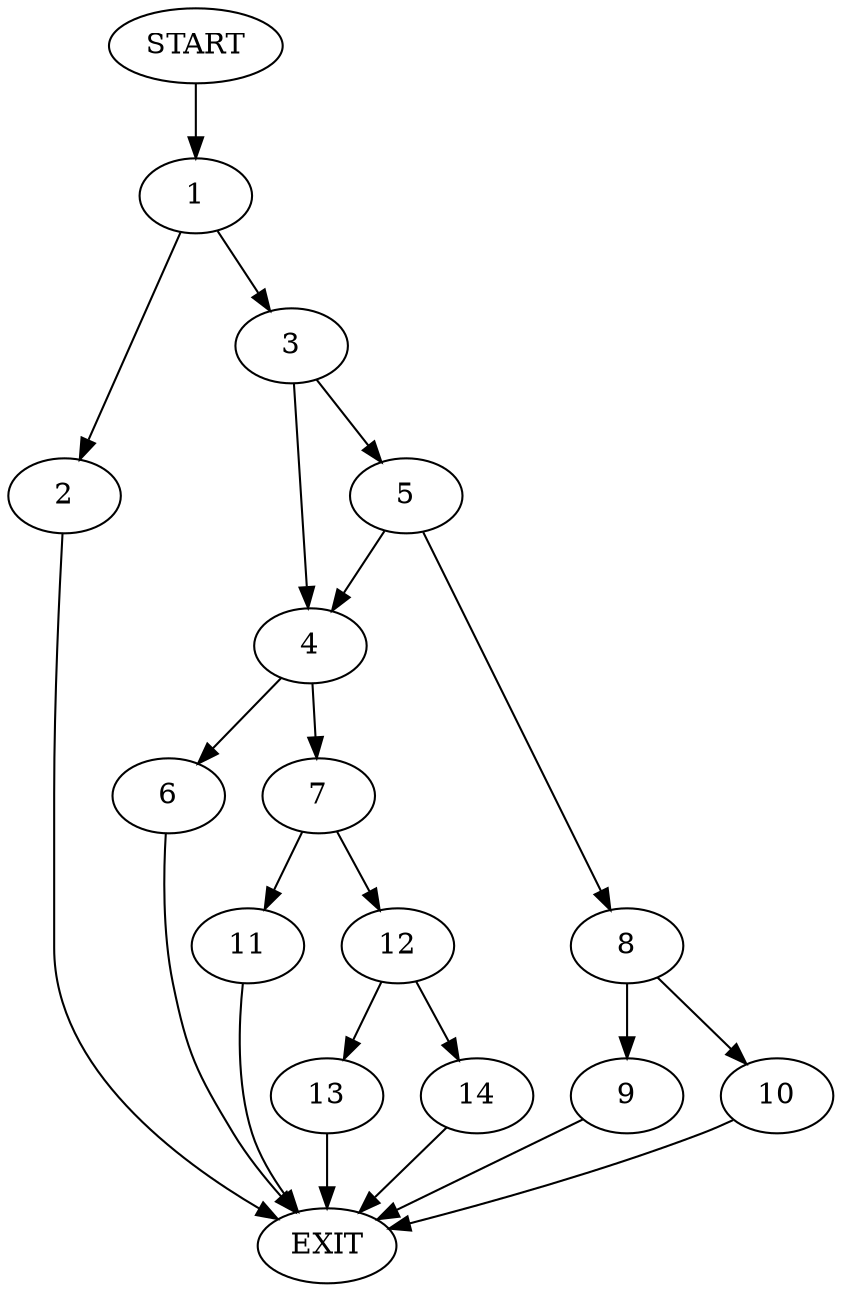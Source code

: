digraph {
0 [label="START"]
15 [label="EXIT"]
0 -> 1
1 -> 2
1 -> 3
3 -> 4
3 -> 5
2 -> 15
4 -> 6
4 -> 7
5 -> 8
5 -> 4
8 -> 9
8 -> 10
9 -> 15
10 -> 15
6 -> 15
7 -> 11
7 -> 12
12 -> 13
12 -> 14
11 -> 15
13 -> 15
14 -> 15
}
